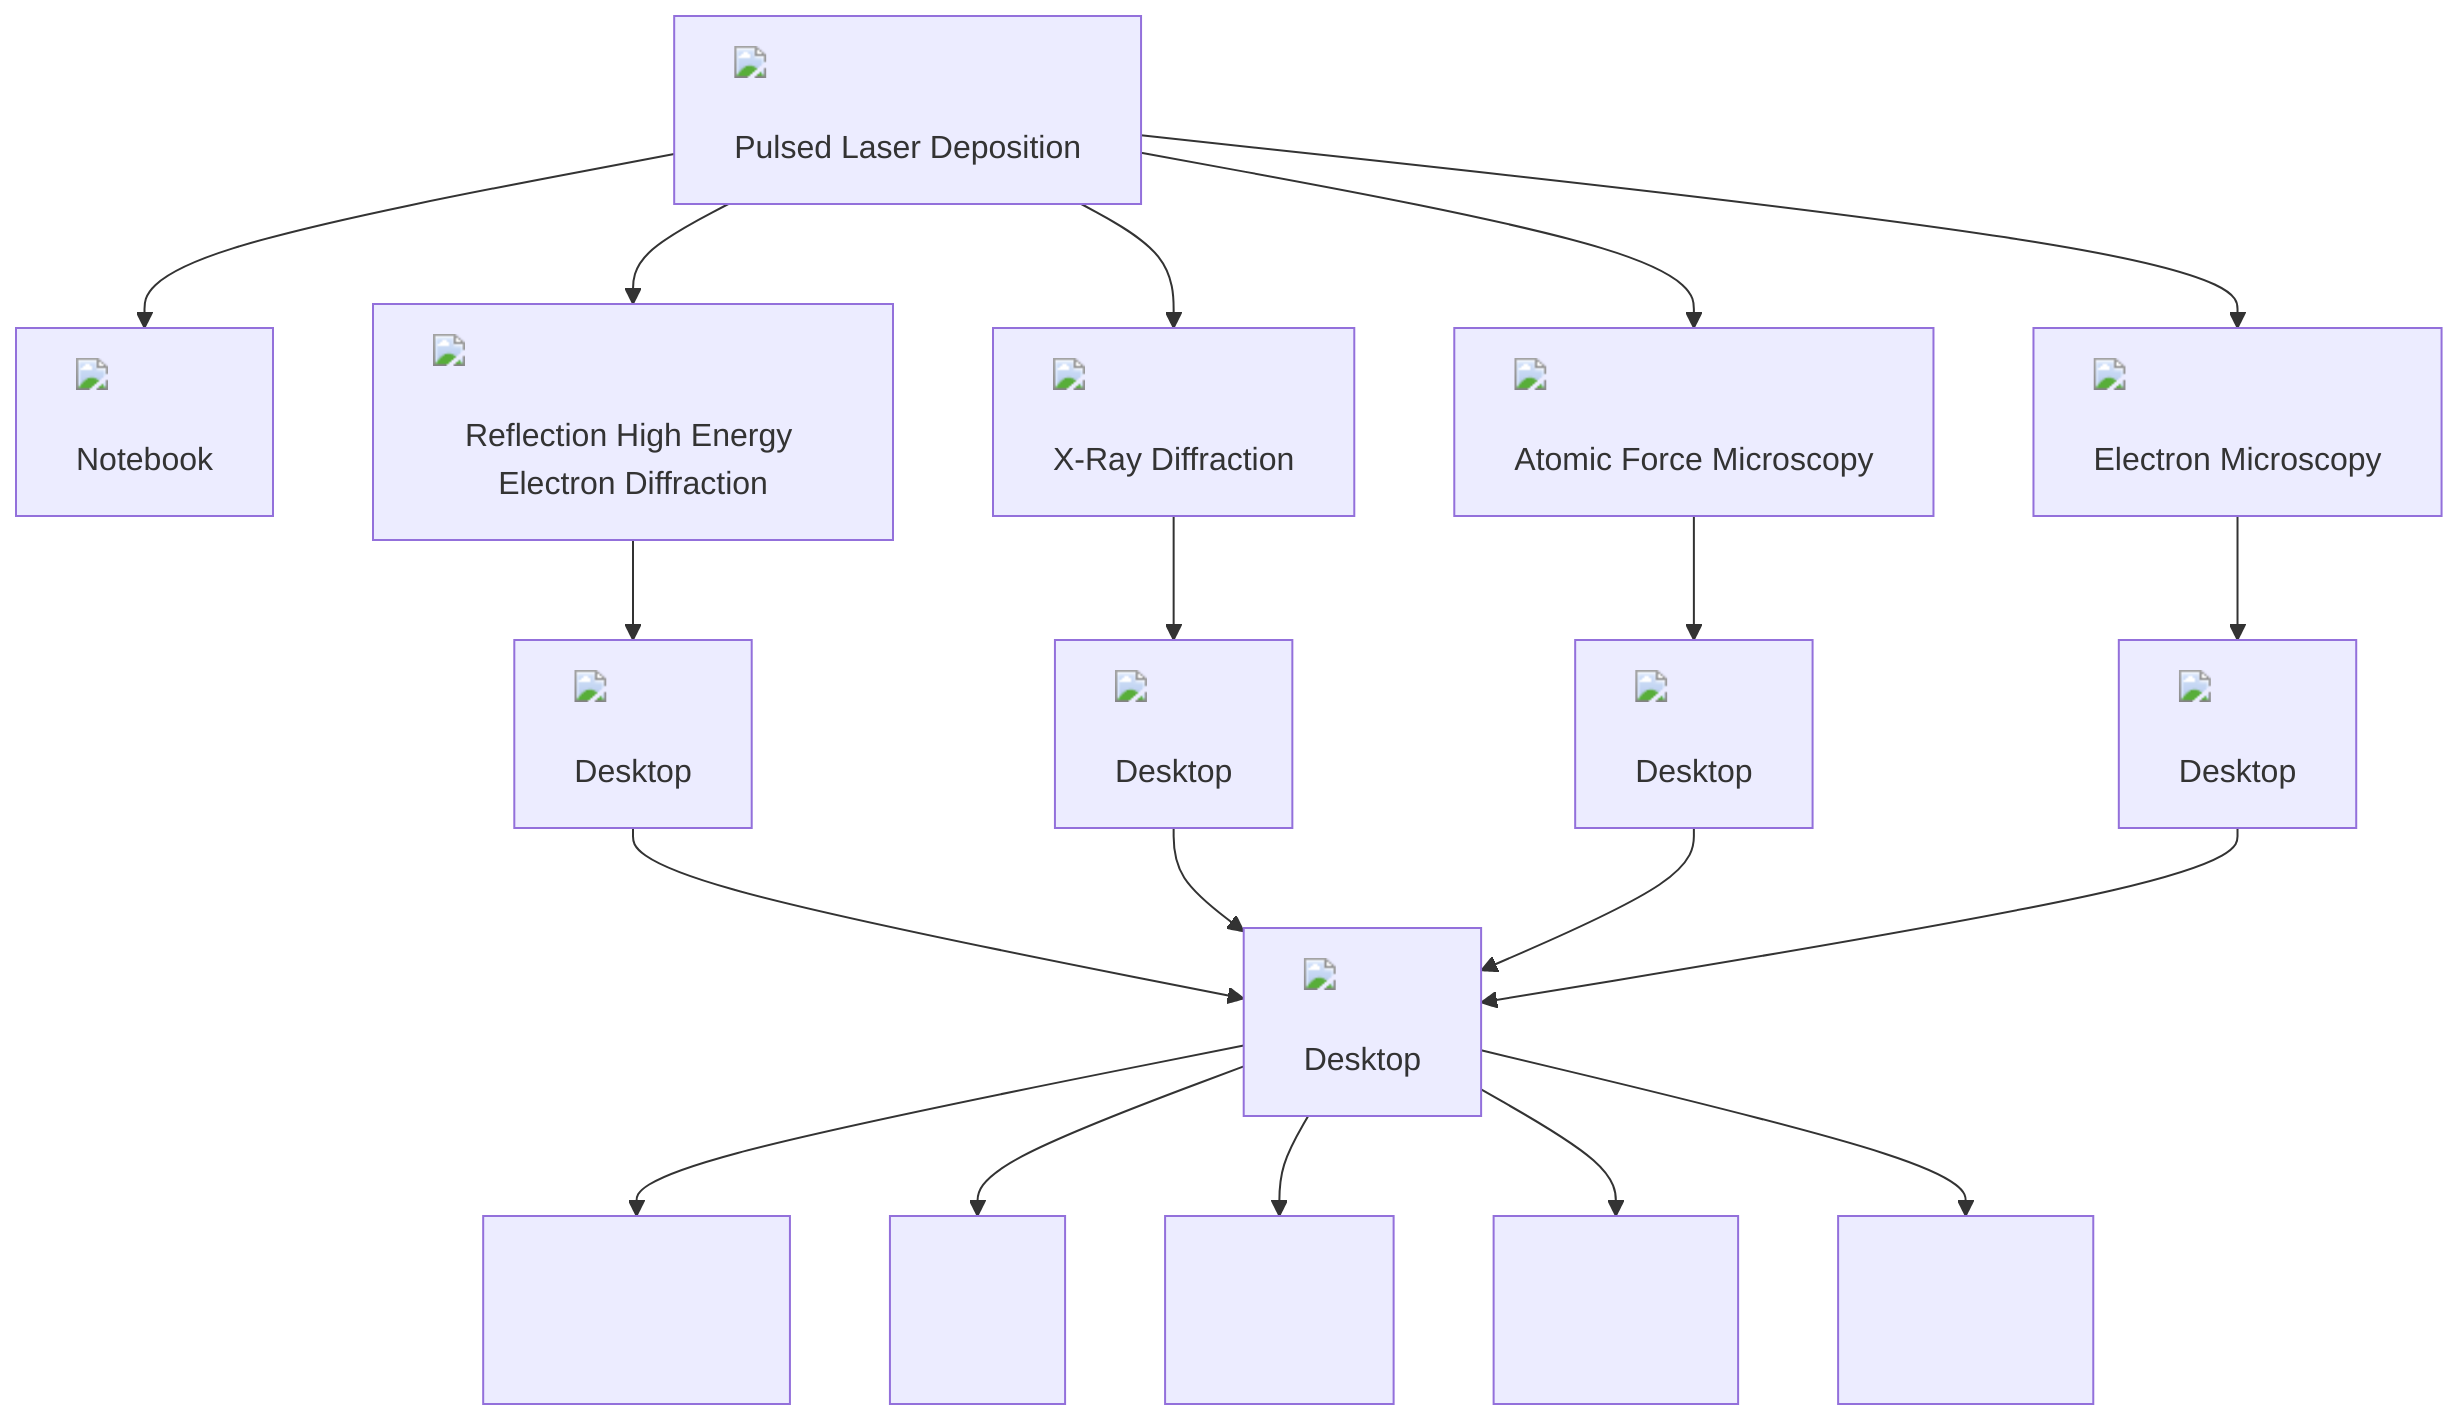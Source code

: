 %%{init: {
  'theme': 'default',
  'flowchart': { 'htmlLabels': true, 'useMaxWidth': false },
  'scale': 2
}}%%
graph TD

  PulsedLaserDeposition["<div style='text-align:center'><img src='https://github.com/jagar2/SSMC-CI-Madison-5-20-2025/blob/main/public/icon/PLD-Chamber.png?raw=true' width='100'/><br/>Pulsed Laser Deposition</div>"]
  Notebook["<div style='text-align:center'><img src='https://github.com/jagar2/SSMC-CI-Madison-5-20-2025/blob/main/public/icon/notebook.png?raw=true' width='100'/><br/>Notebook</div>"]
  RHEED["<div style='text-align:center'><img src='https://github.com/jagar2/SSMC-CI-Madison-5-20-2025/blob/main/public/icon/rheed.svg?raw=true' width='100'/><br/>Reflection High Energy Electron Diffraction</div>"]
  XRD["<div style='text-align:center'><img src='https://raw.githubusercontent.com/jagar2/SSMC-CI-Madison-5-20-2025/refs/heads/main/public/icon/XRD-icon.png' width='100'/><br/>X-Ray Diffraction</div>"]
  AtomicForceMicroscopy["<div style='text-align:center'><img src='https://github.com/jagar2/SSMC-CI-Madison-5-20-2025/blob/main/public/icon/Cypher-2.png?raw=true' width='100'/><br/>Atomic Force Microscopy</div>"]
  ElectronMicroscopy["<div style='text-align:center'><img src='https://raw.githubusercontent.com/jagar2/SSMC-CI-Madison-5-20-2025/refs/heads/main/public/icon/Electron_microscope-01.png' width='100'/><br/>Electron Microscopy</div>"]
  Desktop1["<div style='text-align:center'><img src='https://raw.githubusercontent.com/jagar2/SSMC-CI-Madison-5-20-2025/refs/heads/main/public/icon/desktop.png' width='100'/><br/>Desktop</div>"]
  Desktop2["<div style='text-align:center'><img src='https://raw.githubusercontent.com/jagar2/SSMC-CI-Madison-5-20-2025/refs/heads/main/public/icon/desktop.png' width='100'/><br/>Desktop</div>"]
  Desktop3["<div style='text-align:center'><img src='https://raw.githubusercontent.com/jagar2/SSMC-CI-Madison-5-20-2025/refs/heads/main/public/icon/desktop.png' width='100'/><br/>Desktop</div>"]
  Desktop4["<div style='text-align:center'><img src='https://raw.githubusercontent.com/jagar2/SSMC-CI-Madison-5-20-2025/refs/heads/main/public/icon/desktop.png' width='100'/><br/>Desktop</div>"]
  Desktop5["<div style='text-align:center'><img src='https://raw.githubusercontent.com/jagar2/SSMC-CI-Madison-5-20-2025/refs/heads/main/public/icon/desktop.png' width='100'/><br/>Desktop</div>"]
  GoogleDrive["<div style='opacity: 0; text-align:center'><img src='https://raw.githubusercontent.com/jagar2/SSMC-CI-Madison-5-20-2025/refs/heads/main/public/icon/google-drive.svg' width='100'/><br/>Google Drive</div>"]
  Box["<div style='opacity: 0; text-align:center'><img src='https://raw.githubusercontent.com/jagar2/SSMC-CI-Madison-5-20-2025/refs/heads/main/public/icon/box.svg' width='100'/><br/>Box</div>"]
  Zenodo["<div style='opacity: 0; text-align:center'><img src='https://raw.githubusercontent.com/jagar2/SSMC-CI-Madison-5-20-2025/refs/heads/main/public/icon/zenodo.svg' width='100'/><br/>Zenodo</div>"]
  Figshare["<div style='opacity: 0; text-align:center'><img src='https://raw.githubusercontent.com/jagar2/SSMC-CI-Madison-5-20-2025/refs/heads/main/public/icon/figshare.svg' width='100'/><br/>Figshare</div>"]
  OneDrive["<div style='opacity: 0; text-align:center'><img src='https://raw.githubusercontent.com/jagar2/SSMC-CI-Madison-5-20-2025/refs/heads/main/public/icon/onedrive.svg' width='100'/><br/>OneDrive</div>"]

  PulsedLaserDeposition --> Notebook
  PulsedLaserDeposition --> RHEED
  PulsedLaserDeposition --> XRD
  PulsedLaserDeposition --> AtomicForceMicroscopy
  PulsedLaserDeposition --> ElectronMicroscopy

  RHEED --> Desktop1
  XRD --> Desktop2
  AtomicForceMicroscopy --> Desktop3
  ElectronMicroscopy --> Desktop4

  Desktop1 --> Desktop5
  Desktop2 --> Desktop5
  Desktop3 --> Desktop5
  Desktop4 --> Desktop5

  Desktop5 --> GoogleDrive
  Desktop5 --> Box
  Desktop5 --> Zenodo
  Desktop5 --> Figshare
  Desktop5 --> OneDrive



  classDef invisible fill-opacity:0, stroke-opacity:0, color:#0000, stroke:#0000, stroke-width:0;


  %% docker run --rm -u `id -u`:`id -g` -v /Users/joshuaagar/SSMC-CI-Madison-5-20-2025/slides/pld-dataflow:/data minlag/mermaid-cli -i pld-dataflow.mmd -o pld-dataflow.svg